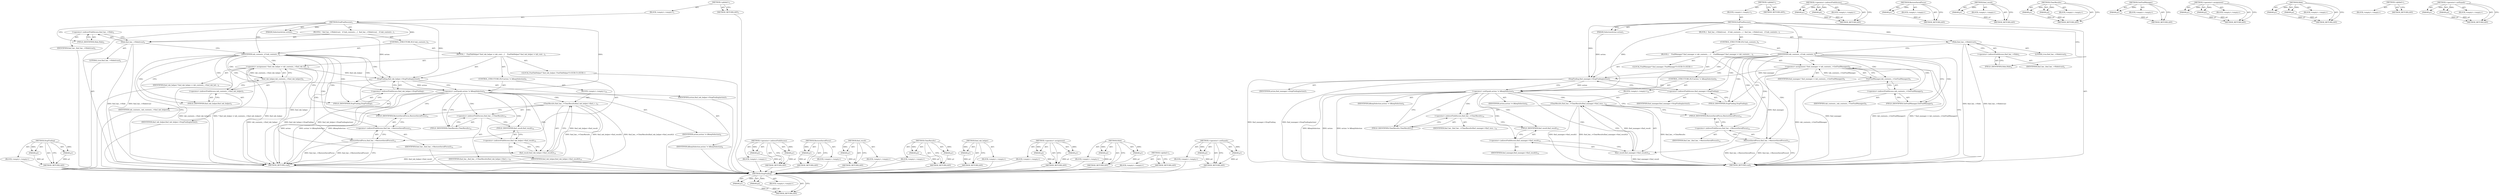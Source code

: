 digraph "&lt;operator&gt;.notEquals" {
vulnerable_88 [label=<(METHOD,StopFinding)>];
vulnerable_89 [label=<(PARAM,p1)>];
vulnerable_90 [label=<(PARAM,p2)>];
vulnerable_91 [label=<(BLOCK,&lt;empty&gt;,&lt;empty&gt;)>];
vulnerable_92 [label=<(METHOD_RETURN,ANY)>];
vulnerable_6 [label=<(METHOD,&lt;global&gt;)<SUB>1</SUB>>];
vulnerable_7 [label=<(BLOCK,&lt;empty&gt;,&lt;empty&gt;)<SUB>1</SUB>>];
vulnerable_8 [label=<(METHOD,EndFindSession)<SUB>1</SUB>>];
vulnerable_9 [label=<(PARAM,SelectionAction action)<SUB>1</SUB>>];
vulnerable_10 [label=<(BLOCK,{
  find_bar_-&gt;Hide(true);

   if (tab_contents...,{
  find_bar_-&gt;Hide(true);

   if (tab_contents...)<SUB>1</SUB>>];
vulnerable_11 [label=<(Hide,find_bar_-&gt;Hide(true))<SUB>2</SUB>>];
vulnerable_12 [label=<(&lt;operator&gt;.indirectFieldAccess,find_bar_-&gt;Hide)<SUB>2</SUB>>];
vulnerable_13 [label=<(IDENTIFIER,find_bar_,find_bar_-&gt;Hide(true))<SUB>2</SUB>>];
vulnerable_14 [label=<(FIELD_IDENTIFIER,Hide,Hide)<SUB>2</SUB>>];
vulnerable_15 [label=<(LITERAL,true,find_bar_-&gt;Hide(true))<SUB>2</SUB>>];
vulnerable_16 [label=<(CONTROL_STRUCTURE,IF,if (tab_contents_))<SUB>4</SUB>>];
vulnerable_17 [label=<(IDENTIFIER,tab_contents_,if (tab_contents_))<SUB>4</SUB>>];
vulnerable_18 [label=<(BLOCK,{
    FindManager* find_manager = tab_contents_...,{
    FindManager* find_manager = tab_contents_...)<SUB>4</SUB>>];
vulnerable_19 [label="<(LOCAL,FindManager* find_manager: FindManager*)<SUB>5</SUB>>"];
vulnerable_20 [label=<(&lt;operator&gt;.assignment,* find_manager = tab_contents_-&gt;GetFindManager())<SUB>5</SUB>>];
vulnerable_21 [label=<(IDENTIFIER,find_manager,* find_manager = tab_contents_-&gt;GetFindManager())<SUB>5</SUB>>];
vulnerable_22 [label=<(GetFindManager,tab_contents_-&gt;GetFindManager())<SUB>5</SUB>>];
vulnerable_23 [label=<(&lt;operator&gt;.indirectFieldAccess,tab_contents_-&gt;GetFindManager)<SUB>5</SUB>>];
vulnerable_24 [label=<(IDENTIFIER,tab_contents_,tab_contents_-&gt;GetFindManager())<SUB>5</SUB>>];
vulnerable_25 [label=<(FIELD_IDENTIFIER,GetFindManager,GetFindManager)<SUB>5</SUB>>];
vulnerable_26 [label=<(StopFinding,find_manager-&gt;StopFinding(action))<SUB>7</SUB>>];
vulnerable_27 [label=<(&lt;operator&gt;.indirectFieldAccess,find_manager-&gt;StopFinding)<SUB>7</SUB>>];
vulnerable_28 [label=<(IDENTIFIER,find_manager,find_manager-&gt;StopFinding(action))<SUB>7</SUB>>];
vulnerable_29 [label=<(FIELD_IDENTIFIER,StopFinding,StopFinding)<SUB>7</SUB>>];
vulnerable_30 [label=<(IDENTIFIER,action,find_manager-&gt;StopFinding(action))<SUB>7</SUB>>];
vulnerable_31 [label=<(CONTROL_STRUCTURE,IF,if (action != kKeepSelection))<SUB>9</SUB>>];
vulnerable_32 [label=<(&lt;operator&gt;.notEquals,action != kKeepSelection)<SUB>9</SUB>>];
vulnerable_33 [label=<(IDENTIFIER,action,action != kKeepSelection)<SUB>9</SUB>>];
vulnerable_34 [label=<(IDENTIFIER,kKeepSelection,action != kKeepSelection)<SUB>9</SUB>>];
vulnerable_35 [label=<(BLOCK,&lt;empty&gt;,&lt;empty&gt;)<SUB>10</SUB>>];
vulnerable_36 [label=<(ClearResults,find_bar_-&gt;ClearResults(find_manager-&gt;find_resu...)<SUB>10</SUB>>];
vulnerable_37 [label=<(&lt;operator&gt;.indirectFieldAccess,find_bar_-&gt;ClearResults)<SUB>10</SUB>>];
vulnerable_38 [label=<(IDENTIFIER,find_bar_,find_bar_-&gt;ClearResults(find_manager-&gt;find_resu...)<SUB>10</SUB>>];
vulnerable_39 [label=<(FIELD_IDENTIFIER,ClearResults,ClearResults)<SUB>10</SUB>>];
vulnerable_40 [label=<(find_result,find_manager-&gt;find_result())<SUB>10</SUB>>];
vulnerable_41 [label=<(&lt;operator&gt;.indirectFieldAccess,find_manager-&gt;find_result)<SUB>10</SUB>>];
vulnerable_42 [label=<(IDENTIFIER,find_manager,find_manager-&gt;find_result())<SUB>10</SUB>>];
vulnerable_43 [label=<(FIELD_IDENTIFIER,find_result,find_result)<SUB>10</SUB>>];
vulnerable_44 [label=<(RestoreSavedFocus,find_bar_-&gt;RestoreSavedFocus())<SUB>12</SUB>>];
vulnerable_45 [label=<(&lt;operator&gt;.indirectFieldAccess,find_bar_-&gt;RestoreSavedFocus)<SUB>12</SUB>>];
vulnerable_46 [label=<(IDENTIFIER,find_bar_,find_bar_-&gt;RestoreSavedFocus())<SUB>12</SUB>>];
vulnerable_47 [label=<(FIELD_IDENTIFIER,RestoreSavedFocus,RestoreSavedFocus)<SUB>12</SUB>>];
vulnerable_48 [label=<(METHOD_RETURN,void)<SUB>1</SUB>>];
vulnerable_50 [label=<(METHOD_RETURN,ANY)<SUB>1</SUB>>];
vulnerable_74 [label=<(METHOD,&lt;operator&gt;.indirectFieldAccess)>];
vulnerable_75 [label=<(PARAM,p1)>];
vulnerable_76 [label=<(PARAM,p2)>];
vulnerable_77 [label=<(BLOCK,&lt;empty&gt;,&lt;empty&gt;)>];
vulnerable_78 [label=<(METHOD_RETURN,ANY)>];
vulnerable_107 [label=<(METHOD,RestoreSavedFocus)>];
vulnerable_108 [label=<(PARAM,p1)>];
vulnerable_109 [label=<(BLOCK,&lt;empty&gt;,&lt;empty&gt;)>];
vulnerable_110 [label=<(METHOD_RETURN,ANY)>];
vulnerable_103 [label=<(METHOD,find_result)>];
vulnerable_104 [label=<(PARAM,p1)>];
vulnerable_105 [label=<(BLOCK,&lt;empty&gt;,&lt;empty&gt;)>];
vulnerable_106 [label=<(METHOD_RETURN,ANY)>];
vulnerable_98 [label=<(METHOD,ClearResults)>];
vulnerable_99 [label=<(PARAM,p1)>];
vulnerable_100 [label=<(PARAM,p2)>];
vulnerable_101 [label=<(BLOCK,&lt;empty&gt;,&lt;empty&gt;)>];
vulnerable_102 [label=<(METHOD_RETURN,ANY)>];
vulnerable_84 [label=<(METHOD,GetFindManager)>];
vulnerable_85 [label=<(PARAM,p1)>];
vulnerable_86 [label=<(BLOCK,&lt;empty&gt;,&lt;empty&gt;)>];
vulnerable_87 [label=<(METHOD_RETURN,ANY)>];
vulnerable_79 [label=<(METHOD,&lt;operator&gt;.assignment)>];
vulnerable_80 [label=<(PARAM,p1)>];
vulnerable_81 [label=<(PARAM,p2)>];
vulnerable_82 [label=<(BLOCK,&lt;empty&gt;,&lt;empty&gt;)>];
vulnerable_83 [label=<(METHOD_RETURN,ANY)>];
vulnerable_69 [label=<(METHOD,Hide)>];
vulnerable_70 [label=<(PARAM,p1)>];
vulnerable_71 [label=<(PARAM,p2)>];
vulnerable_72 [label=<(BLOCK,&lt;empty&gt;,&lt;empty&gt;)>];
vulnerable_73 [label=<(METHOD_RETURN,ANY)>];
vulnerable_63 [label=<(METHOD,&lt;global&gt;)<SUB>1</SUB>>];
vulnerable_64 [label=<(BLOCK,&lt;empty&gt;,&lt;empty&gt;)>];
vulnerable_65 [label=<(METHOD_RETURN,ANY)>];
vulnerable_93 [label=<(METHOD,&lt;operator&gt;.notEquals)>];
vulnerable_94 [label=<(PARAM,p1)>];
vulnerable_95 [label=<(PARAM,p2)>];
vulnerable_96 [label=<(BLOCK,&lt;empty&gt;,&lt;empty&gt;)>];
vulnerable_97 [label=<(METHOD_RETURN,ANY)>];
fixed_88 [label=<(METHOD,StopFinding)>];
fixed_89 [label=<(PARAM,p1)>];
fixed_90 [label=<(PARAM,p2)>];
fixed_91 [label=<(BLOCK,&lt;empty&gt;,&lt;empty&gt;)>];
fixed_92 [label=<(METHOD_RETURN,ANY)>];
fixed_6 [label=<(METHOD,&lt;global&gt;)<SUB>1</SUB>>];
fixed_7 [label=<(BLOCK,&lt;empty&gt;,&lt;empty&gt;)<SUB>1</SUB>>];
fixed_8 [label=<(METHOD,EndFindSession)<SUB>1</SUB>>];
fixed_9 [label=<(PARAM,SelectionAction action)<SUB>1</SUB>>];
fixed_10 [label=<(BLOCK,{
  find_bar_-&gt;Hide(true);

   if (tab_contents...,{
  find_bar_-&gt;Hide(true);

   if (tab_contents...)<SUB>1</SUB>>];
fixed_11 [label=<(Hide,find_bar_-&gt;Hide(true))<SUB>2</SUB>>];
fixed_12 [label=<(&lt;operator&gt;.indirectFieldAccess,find_bar_-&gt;Hide)<SUB>2</SUB>>];
fixed_13 [label=<(IDENTIFIER,find_bar_,find_bar_-&gt;Hide(true))<SUB>2</SUB>>];
fixed_14 [label=<(FIELD_IDENTIFIER,Hide,Hide)<SUB>2</SUB>>];
fixed_15 [label=<(LITERAL,true,find_bar_-&gt;Hide(true))<SUB>2</SUB>>];
fixed_16 [label=<(CONTROL_STRUCTURE,IF,if (tab_contents_))<SUB>4</SUB>>];
fixed_17 [label=<(IDENTIFIER,tab_contents_,if (tab_contents_))<SUB>4</SUB>>];
fixed_18 [label=<(BLOCK,{
    FindTabHelper* find_tab_helper = tab_cont...,{
    FindTabHelper* find_tab_helper = tab_cont...)<SUB>4</SUB>>];
fixed_19 [label="<(LOCAL,FindTabHelper* find_tab_helper: FindTabHelper*)<SUB>5</SUB>>"];
fixed_20 [label=<(&lt;operator&gt;.assignment,* find_tab_helper = tab_contents_-&gt;find_tab_hel...)<SUB>5</SUB>>];
fixed_21 [label=<(IDENTIFIER,find_tab_helper,* find_tab_helper = tab_contents_-&gt;find_tab_hel...)<SUB>5</SUB>>];
fixed_22 [label=<(find_tab_helper,tab_contents_-&gt;find_tab_helper())<SUB>5</SUB>>];
fixed_23 [label=<(&lt;operator&gt;.indirectFieldAccess,tab_contents_-&gt;find_tab_helper)<SUB>5</SUB>>];
fixed_24 [label=<(IDENTIFIER,tab_contents_,tab_contents_-&gt;find_tab_helper())<SUB>5</SUB>>];
fixed_25 [label=<(FIELD_IDENTIFIER,find_tab_helper,find_tab_helper)<SUB>5</SUB>>];
fixed_26 [label=<(StopFinding,find_tab_helper-&gt;StopFinding(action))<SUB>7</SUB>>];
fixed_27 [label=<(&lt;operator&gt;.indirectFieldAccess,find_tab_helper-&gt;StopFinding)<SUB>7</SUB>>];
fixed_28 [label=<(IDENTIFIER,find_tab_helper,find_tab_helper-&gt;StopFinding(action))<SUB>7</SUB>>];
fixed_29 [label=<(FIELD_IDENTIFIER,StopFinding,StopFinding)<SUB>7</SUB>>];
fixed_30 [label=<(IDENTIFIER,action,find_tab_helper-&gt;StopFinding(action))<SUB>7</SUB>>];
fixed_31 [label=<(CONTROL_STRUCTURE,IF,if (action != kKeepSelection))<SUB>9</SUB>>];
fixed_32 [label=<(&lt;operator&gt;.notEquals,action != kKeepSelection)<SUB>9</SUB>>];
fixed_33 [label=<(IDENTIFIER,action,action != kKeepSelection)<SUB>9</SUB>>];
fixed_34 [label=<(IDENTIFIER,kKeepSelection,action != kKeepSelection)<SUB>9</SUB>>];
fixed_35 [label=<(BLOCK,&lt;empty&gt;,&lt;empty&gt;)<SUB>10</SUB>>];
fixed_36 [label=<(ClearResults,find_bar_-&gt;ClearResults(find_tab_helper-&gt;find_r...)<SUB>10</SUB>>];
fixed_37 [label=<(&lt;operator&gt;.indirectFieldAccess,find_bar_-&gt;ClearResults)<SUB>10</SUB>>];
fixed_38 [label=<(IDENTIFIER,find_bar_,find_bar_-&gt;ClearResults(find_tab_helper-&gt;find_r...)<SUB>10</SUB>>];
fixed_39 [label=<(FIELD_IDENTIFIER,ClearResults,ClearResults)<SUB>10</SUB>>];
fixed_40 [label=<(find_result,find_tab_helper-&gt;find_result())<SUB>10</SUB>>];
fixed_41 [label=<(&lt;operator&gt;.indirectFieldAccess,find_tab_helper-&gt;find_result)<SUB>10</SUB>>];
fixed_42 [label=<(IDENTIFIER,find_tab_helper,find_tab_helper-&gt;find_result())<SUB>10</SUB>>];
fixed_43 [label=<(FIELD_IDENTIFIER,find_result,find_result)<SUB>10</SUB>>];
fixed_44 [label=<(RestoreSavedFocus,find_bar_-&gt;RestoreSavedFocus())<SUB>12</SUB>>];
fixed_45 [label=<(&lt;operator&gt;.indirectFieldAccess,find_bar_-&gt;RestoreSavedFocus)<SUB>12</SUB>>];
fixed_46 [label=<(IDENTIFIER,find_bar_,find_bar_-&gt;RestoreSavedFocus())<SUB>12</SUB>>];
fixed_47 [label=<(FIELD_IDENTIFIER,RestoreSavedFocus,RestoreSavedFocus)<SUB>12</SUB>>];
fixed_48 [label=<(METHOD_RETURN,void)<SUB>1</SUB>>];
fixed_50 [label=<(METHOD_RETURN,ANY)<SUB>1</SUB>>];
fixed_74 [label=<(METHOD,&lt;operator&gt;.indirectFieldAccess)>];
fixed_75 [label=<(PARAM,p1)>];
fixed_76 [label=<(PARAM,p2)>];
fixed_77 [label=<(BLOCK,&lt;empty&gt;,&lt;empty&gt;)>];
fixed_78 [label=<(METHOD_RETURN,ANY)>];
fixed_107 [label=<(METHOD,RestoreSavedFocus)>];
fixed_108 [label=<(PARAM,p1)>];
fixed_109 [label=<(BLOCK,&lt;empty&gt;,&lt;empty&gt;)>];
fixed_110 [label=<(METHOD_RETURN,ANY)>];
fixed_103 [label=<(METHOD,find_result)>];
fixed_104 [label=<(PARAM,p1)>];
fixed_105 [label=<(BLOCK,&lt;empty&gt;,&lt;empty&gt;)>];
fixed_106 [label=<(METHOD_RETURN,ANY)>];
fixed_98 [label=<(METHOD,ClearResults)>];
fixed_99 [label=<(PARAM,p1)>];
fixed_100 [label=<(PARAM,p2)>];
fixed_101 [label=<(BLOCK,&lt;empty&gt;,&lt;empty&gt;)>];
fixed_102 [label=<(METHOD_RETURN,ANY)>];
fixed_84 [label=<(METHOD,find_tab_helper)>];
fixed_85 [label=<(PARAM,p1)>];
fixed_86 [label=<(BLOCK,&lt;empty&gt;,&lt;empty&gt;)>];
fixed_87 [label=<(METHOD_RETURN,ANY)>];
fixed_79 [label=<(METHOD,&lt;operator&gt;.assignment)>];
fixed_80 [label=<(PARAM,p1)>];
fixed_81 [label=<(PARAM,p2)>];
fixed_82 [label=<(BLOCK,&lt;empty&gt;,&lt;empty&gt;)>];
fixed_83 [label=<(METHOD_RETURN,ANY)>];
fixed_69 [label=<(METHOD,Hide)>];
fixed_70 [label=<(PARAM,p1)>];
fixed_71 [label=<(PARAM,p2)>];
fixed_72 [label=<(BLOCK,&lt;empty&gt;,&lt;empty&gt;)>];
fixed_73 [label=<(METHOD_RETURN,ANY)>];
fixed_63 [label=<(METHOD,&lt;global&gt;)<SUB>1</SUB>>];
fixed_64 [label=<(BLOCK,&lt;empty&gt;,&lt;empty&gt;)>];
fixed_65 [label=<(METHOD_RETURN,ANY)>];
fixed_93 [label=<(METHOD,&lt;operator&gt;.notEquals)>];
fixed_94 [label=<(PARAM,p1)>];
fixed_95 [label=<(PARAM,p2)>];
fixed_96 [label=<(BLOCK,&lt;empty&gt;,&lt;empty&gt;)>];
fixed_97 [label=<(METHOD_RETURN,ANY)>];
vulnerable_88 -> vulnerable_89  [key=0, label="AST: "];
vulnerable_88 -> vulnerable_89  [key=1, label="DDG: "];
vulnerable_88 -> vulnerable_91  [key=0, label="AST: "];
vulnerable_88 -> vulnerable_90  [key=0, label="AST: "];
vulnerable_88 -> vulnerable_90  [key=1, label="DDG: "];
vulnerable_88 -> vulnerable_92  [key=0, label="AST: "];
vulnerable_88 -> vulnerable_92  [key=1, label="CFG: "];
vulnerable_89 -> vulnerable_92  [key=0, label="DDG: p1"];
vulnerable_90 -> vulnerable_92  [key=0, label="DDG: p2"];
vulnerable_6 -> vulnerable_7  [key=0, label="AST: "];
vulnerable_6 -> vulnerable_50  [key=0, label="AST: "];
vulnerable_6 -> vulnerable_50  [key=1, label="CFG: "];
vulnerable_7 -> vulnerable_8  [key=0, label="AST: "];
vulnerable_8 -> vulnerable_9  [key=0, label="AST: "];
vulnerable_8 -> vulnerable_9  [key=1, label="DDG: "];
vulnerable_8 -> vulnerable_10  [key=0, label="AST: "];
vulnerable_8 -> vulnerable_48  [key=0, label="AST: "];
vulnerable_8 -> vulnerable_14  [key=0, label="CFG: "];
vulnerable_8 -> vulnerable_11  [key=0, label="DDG: "];
vulnerable_8 -> vulnerable_17  [key=0, label="DDG: "];
vulnerable_8 -> vulnerable_26  [key=0, label="DDG: "];
vulnerable_8 -> vulnerable_32  [key=0, label="DDG: "];
vulnerable_9 -> vulnerable_26  [key=0, label="DDG: action"];
vulnerable_10 -> vulnerable_11  [key=0, label="AST: "];
vulnerable_10 -> vulnerable_16  [key=0, label="AST: "];
vulnerable_11 -> vulnerable_12  [key=0, label="AST: "];
vulnerable_11 -> vulnerable_15  [key=0, label="AST: "];
vulnerable_11 -> vulnerable_17  [key=0, label="CFG: "];
vulnerable_11 -> vulnerable_48  [key=0, label="DDG: find_bar_-&gt;Hide"];
vulnerable_11 -> vulnerable_48  [key=1, label="DDG: find_bar_-&gt;Hide(true)"];
vulnerable_12 -> vulnerable_13  [key=0, label="AST: "];
vulnerable_12 -> vulnerable_14  [key=0, label="AST: "];
vulnerable_12 -> vulnerable_11  [key=0, label="CFG: "];
vulnerable_14 -> vulnerable_12  [key=0, label="CFG: "];
vulnerable_16 -> vulnerable_17  [key=0, label="AST: "];
vulnerable_16 -> vulnerable_18  [key=0, label="AST: "];
vulnerable_17 -> vulnerable_48  [key=0, label="CFG: "];
vulnerable_17 -> vulnerable_25  [key=0, label="CFG: "];
vulnerable_17 -> vulnerable_25  [key=1, label="CDG: "];
vulnerable_17 -> vulnerable_47  [key=0, label="CDG: "];
vulnerable_17 -> vulnerable_32  [key=0, label="CDG: "];
vulnerable_17 -> vulnerable_26  [key=0, label="CDG: "];
vulnerable_17 -> vulnerable_23  [key=0, label="CDG: "];
vulnerable_17 -> vulnerable_20  [key=0, label="CDG: "];
vulnerable_17 -> vulnerable_22  [key=0, label="CDG: "];
vulnerable_17 -> vulnerable_45  [key=0, label="CDG: "];
vulnerable_17 -> vulnerable_27  [key=0, label="CDG: "];
vulnerable_17 -> vulnerable_29  [key=0, label="CDG: "];
vulnerable_17 -> vulnerable_44  [key=0, label="CDG: "];
vulnerable_18 -> vulnerable_19  [key=0, label="AST: "];
vulnerable_18 -> vulnerable_20  [key=0, label="AST: "];
vulnerable_18 -> vulnerable_26  [key=0, label="AST: "];
vulnerable_18 -> vulnerable_31  [key=0, label="AST: "];
vulnerable_18 -> vulnerable_44  [key=0, label="AST: "];
vulnerable_20 -> vulnerable_21  [key=0, label="AST: "];
vulnerable_20 -> vulnerable_22  [key=0, label="AST: "];
vulnerable_20 -> vulnerable_29  [key=0, label="CFG: "];
vulnerable_20 -> vulnerable_48  [key=0, label="DDG: find_manager"];
vulnerable_20 -> vulnerable_48  [key=1, label="DDG: tab_contents_-&gt;GetFindManager()"];
vulnerable_20 -> vulnerable_48  [key=2, label="DDG: * find_manager = tab_contents_-&gt;GetFindManager()"];
vulnerable_20 -> vulnerable_26  [key=0, label="DDG: find_manager"];
vulnerable_20 -> vulnerable_40  [key=0, label="DDG: find_manager"];
vulnerable_22 -> vulnerable_23  [key=0, label="AST: "];
vulnerable_22 -> vulnerable_20  [key=0, label="CFG: "];
vulnerable_22 -> vulnerable_20  [key=1, label="DDG: tab_contents_-&gt;GetFindManager"];
vulnerable_22 -> vulnerable_48  [key=0, label="DDG: tab_contents_-&gt;GetFindManager"];
vulnerable_23 -> vulnerable_24  [key=0, label="AST: "];
vulnerable_23 -> vulnerable_25  [key=0, label="AST: "];
vulnerable_23 -> vulnerable_22  [key=0, label="CFG: "];
vulnerable_25 -> vulnerable_23  [key=0, label="CFG: "];
vulnerable_26 -> vulnerable_27  [key=0, label="AST: "];
vulnerable_26 -> vulnerable_30  [key=0, label="AST: "];
vulnerable_26 -> vulnerable_32  [key=0, label="CFG: "];
vulnerable_26 -> vulnerable_32  [key=1, label="DDG: action"];
vulnerable_26 -> vulnerable_48  [key=0, label="DDG: find_manager-&gt;StopFinding"];
vulnerable_26 -> vulnerable_48  [key=1, label="DDG: find_manager-&gt;StopFinding(action)"];
vulnerable_27 -> vulnerable_28  [key=0, label="AST: "];
vulnerable_27 -> vulnerable_29  [key=0, label="AST: "];
vulnerable_27 -> vulnerable_26  [key=0, label="CFG: "];
vulnerable_29 -> vulnerable_27  [key=0, label="CFG: "];
vulnerable_31 -> vulnerable_32  [key=0, label="AST: "];
vulnerable_31 -> vulnerable_35  [key=0, label="AST: "];
vulnerable_32 -> vulnerable_33  [key=0, label="AST: "];
vulnerable_32 -> vulnerable_34  [key=0, label="AST: "];
vulnerable_32 -> vulnerable_39  [key=0, label="CFG: "];
vulnerable_32 -> vulnerable_39  [key=1, label="CDG: "];
vulnerable_32 -> vulnerable_47  [key=0, label="CFG: "];
vulnerable_32 -> vulnerable_48  [key=0, label="DDG: action"];
vulnerable_32 -> vulnerable_48  [key=1, label="DDG: action != kKeepSelection"];
vulnerable_32 -> vulnerable_48  [key=2, label="DDG: kKeepSelection"];
vulnerable_32 -> vulnerable_36  [key=0, label="CDG: "];
vulnerable_32 -> vulnerable_37  [key=0, label="CDG: "];
vulnerable_32 -> vulnerable_41  [key=0, label="CDG: "];
vulnerable_32 -> vulnerable_40  [key=0, label="CDG: "];
vulnerable_32 -> vulnerable_43  [key=0, label="CDG: "];
vulnerable_35 -> vulnerable_36  [key=0, label="AST: "];
vulnerable_36 -> vulnerable_37  [key=0, label="AST: "];
vulnerable_36 -> vulnerable_40  [key=0, label="AST: "];
vulnerable_36 -> vulnerable_47  [key=0, label="CFG: "];
vulnerable_36 -> vulnerable_48  [key=0, label="DDG: find_bar_-&gt;ClearResults"];
vulnerable_36 -> vulnerable_48  [key=1, label="DDG: find_manager-&gt;find_result()"];
vulnerable_36 -> vulnerable_48  [key=2, label="DDG: find_bar_-&gt;ClearResults(find_manager-&gt;find_result())"];
vulnerable_37 -> vulnerable_38  [key=0, label="AST: "];
vulnerable_37 -> vulnerable_39  [key=0, label="AST: "];
vulnerable_37 -> vulnerable_43  [key=0, label="CFG: "];
vulnerable_39 -> vulnerable_37  [key=0, label="CFG: "];
vulnerable_40 -> vulnerable_41  [key=0, label="AST: "];
vulnerable_40 -> vulnerable_36  [key=0, label="CFG: "];
vulnerable_40 -> vulnerable_36  [key=1, label="DDG: find_manager-&gt;find_result"];
vulnerable_40 -> vulnerable_48  [key=0, label="DDG: find_manager-&gt;find_result"];
vulnerable_41 -> vulnerable_42  [key=0, label="AST: "];
vulnerable_41 -> vulnerable_43  [key=0, label="AST: "];
vulnerable_41 -> vulnerable_40  [key=0, label="CFG: "];
vulnerable_43 -> vulnerable_41  [key=0, label="CFG: "];
vulnerable_44 -> vulnerable_45  [key=0, label="AST: "];
vulnerable_44 -> vulnerable_48  [key=0, label="CFG: "];
vulnerable_44 -> vulnerable_48  [key=1, label="DDG: find_bar_-&gt;RestoreSavedFocus"];
vulnerable_44 -> vulnerable_48  [key=2, label="DDG: find_bar_-&gt;RestoreSavedFocus()"];
vulnerable_45 -> vulnerable_46  [key=0, label="AST: "];
vulnerable_45 -> vulnerable_47  [key=0, label="AST: "];
vulnerable_45 -> vulnerable_44  [key=0, label="CFG: "];
vulnerable_47 -> vulnerable_45  [key=0, label="CFG: "];
vulnerable_74 -> vulnerable_75  [key=0, label="AST: "];
vulnerable_74 -> vulnerable_75  [key=1, label="DDG: "];
vulnerable_74 -> vulnerable_77  [key=0, label="AST: "];
vulnerable_74 -> vulnerable_76  [key=0, label="AST: "];
vulnerable_74 -> vulnerable_76  [key=1, label="DDG: "];
vulnerable_74 -> vulnerable_78  [key=0, label="AST: "];
vulnerable_74 -> vulnerable_78  [key=1, label="CFG: "];
vulnerable_75 -> vulnerable_78  [key=0, label="DDG: p1"];
vulnerable_76 -> vulnerable_78  [key=0, label="DDG: p2"];
vulnerable_107 -> vulnerable_108  [key=0, label="AST: "];
vulnerable_107 -> vulnerable_108  [key=1, label="DDG: "];
vulnerable_107 -> vulnerable_109  [key=0, label="AST: "];
vulnerable_107 -> vulnerable_110  [key=0, label="AST: "];
vulnerable_107 -> vulnerable_110  [key=1, label="CFG: "];
vulnerable_108 -> vulnerable_110  [key=0, label="DDG: p1"];
vulnerable_103 -> vulnerable_104  [key=0, label="AST: "];
vulnerable_103 -> vulnerable_104  [key=1, label="DDG: "];
vulnerable_103 -> vulnerable_105  [key=0, label="AST: "];
vulnerable_103 -> vulnerable_106  [key=0, label="AST: "];
vulnerable_103 -> vulnerable_106  [key=1, label="CFG: "];
vulnerable_104 -> vulnerable_106  [key=0, label="DDG: p1"];
vulnerable_98 -> vulnerable_99  [key=0, label="AST: "];
vulnerable_98 -> vulnerable_99  [key=1, label="DDG: "];
vulnerable_98 -> vulnerable_101  [key=0, label="AST: "];
vulnerable_98 -> vulnerable_100  [key=0, label="AST: "];
vulnerable_98 -> vulnerable_100  [key=1, label="DDG: "];
vulnerable_98 -> vulnerable_102  [key=0, label="AST: "];
vulnerable_98 -> vulnerable_102  [key=1, label="CFG: "];
vulnerable_99 -> vulnerable_102  [key=0, label="DDG: p1"];
vulnerable_100 -> vulnerable_102  [key=0, label="DDG: p2"];
vulnerable_84 -> vulnerable_85  [key=0, label="AST: "];
vulnerable_84 -> vulnerable_85  [key=1, label="DDG: "];
vulnerable_84 -> vulnerable_86  [key=0, label="AST: "];
vulnerable_84 -> vulnerable_87  [key=0, label="AST: "];
vulnerable_84 -> vulnerable_87  [key=1, label="CFG: "];
vulnerable_85 -> vulnerable_87  [key=0, label="DDG: p1"];
vulnerable_79 -> vulnerable_80  [key=0, label="AST: "];
vulnerable_79 -> vulnerable_80  [key=1, label="DDG: "];
vulnerable_79 -> vulnerable_82  [key=0, label="AST: "];
vulnerable_79 -> vulnerable_81  [key=0, label="AST: "];
vulnerable_79 -> vulnerable_81  [key=1, label="DDG: "];
vulnerable_79 -> vulnerable_83  [key=0, label="AST: "];
vulnerable_79 -> vulnerable_83  [key=1, label="CFG: "];
vulnerable_80 -> vulnerable_83  [key=0, label="DDG: p1"];
vulnerable_81 -> vulnerable_83  [key=0, label="DDG: p2"];
vulnerable_69 -> vulnerable_70  [key=0, label="AST: "];
vulnerable_69 -> vulnerable_70  [key=1, label="DDG: "];
vulnerable_69 -> vulnerable_72  [key=0, label="AST: "];
vulnerable_69 -> vulnerable_71  [key=0, label="AST: "];
vulnerable_69 -> vulnerable_71  [key=1, label="DDG: "];
vulnerable_69 -> vulnerable_73  [key=0, label="AST: "];
vulnerable_69 -> vulnerable_73  [key=1, label="CFG: "];
vulnerable_70 -> vulnerable_73  [key=0, label="DDG: p1"];
vulnerable_71 -> vulnerable_73  [key=0, label="DDG: p2"];
vulnerable_63 -> vulnerable_64  [key=0, label="AST: "];
vulnerable_63 -> vulnerable_65  [key=0, label="AST: "];
vulnerable_63 -> vulnerable_65  [key=1, label="CFG: "];
vulnerable_93 -> vulnerable_94  [key=0, label="AST: "];
vulnerable_93 -> vulnerable_94  [key=1, label="DDG: "];
vulnerable_93 -> vulnerable_96  [key=0, label="AST: "];
vulnerable_93 -> vulnerable_95  [key=0, label="AST: "];
vulnerable_93 -> vulnerable_95  [key=1, label="DDG: "];
vulnerable_93 -> vulnerable_97  [key=0, label="AST: "];
vulnerable_93 -> vulnerable_97  [key=1, label="CFG: "];
vulnerable_94 -> vulnerable_97  [key=0, label="DDG: p1"];
vulnerable_95 -> vulnerable_97  [key=0, label="DDG: p2"];
fixed_88 -> fixed_89  [key=0, label="AST: "];
fixed_88 -> fixed_89  [key=1, label="DDG: "];
fixed_88 -> fixed_91  [key=0, label="AST: "];
fixed_88 -> fixed_90  [key=0, label="AST: "];
fixed_88 -> fixed_90  [key=1, label="DDG: "];
fixed_88 -> fixed_92  [key=0, label="AST: "];
fixed_88 -> fixed_92  [key=1, label="CFG: "];
fixed_89 -> fixed_92  [key=0, label="DDG: p1"];
fixed_90 -> fixed_92  [key=0, label="DDG: p2"];
fixed_91 -> vulnerable_88  [key=0];
fixed_92 -> vulnerable_88  [key=0];
fixed_6 -> fixed_7  [key=0, label="AST: "];
fixed_6 -> fixed_50  [key=0, label="AST: "];
fixed_6 -> fixed_50  [key=1, label="CFG: "];
fixed_7 -> fixed_8  [key=0, label="AST: "];
fixed_8 -> fixed_9  [key=0, label="AST: "];
fixed_8 -> fixed_9  [key=1, label="DDG: "];
fixed_8 -> fixed_10  [key=0, label="AST: "];
fixed_8 -> fixed_48  [key=0, label="AST: "];
fixed_8 -> fixed_14  [key=0, label="CFG: "];
fixed_8 -> fixed_11  [key=0, label="DDG: "];
fixed_8 -> fixed_17  [key=0, label="DDG: "];
fixed_8 -> fixed_26  [key=0, label="DDG: "];
fixed_8 -> fixed_32  [key=0, label="DDG: "];
fixed_9 -> fixed_26  [key=0, label="DDG: action"];
fixed_10 -> fixed_11  [key=0, label="AST: "];
fixed_10 -> fixed_16  [key=0, label="AST: "];
fixed_11 -> fixed_12  [key=0, label="AST: "];
fixed_11 -> fixed_15  [key=0, label="AST: "];
fixed_11 -> fixed_17  [key=0, label="CFG: "];
fixed_11 -> fixed_48  [key=0, label="DDG: find_bar_-&gt;Hide"];
fixed_11 -> fixed_48  [key=1, label="DDG: find_bar_-&gt;Hide(true)"];
fixed_12 -> fixed_13  [key=0, label="AST: "];
fixed_12 -> fixed_14  [key=0, label="AST: "];
fixed_12 -> fixed_11  [key=0, label="CFG: "];
fixed_13 -> vulnerable_88  [key=0];
fixed_14 -> fixed_12  [key=0, label="CFG: "];
fixed_15 -> vulnerable_88  [key=0];
fixed_16 -> fixed_17  [key=0, label="AST: "];
fixed_16 -> fixed_18  [key=0, label="AST: "];
fixed_17 -> fixed_48  [key=0, label="CFG: "];
fixed_17 -> fixed_25  [key=0, label="CFG: "];
fixed_17 -> fixed_25  [key=1, label="CDG: "];
fixed_17 -> fixed_47  [key=0, label="CDG: "];
fixed_17 -> fixed_32  [key=0, label="CDG: "];
fixed_17 -> fixed_26  [key=0, label="CDG: "];
fixed_17 -> fixed_23  [key=0, label="CDG: "];
fixed_17 -> fixed_20  [key=0, label="CDG: "];
fixed_17 -> fixed_22  [key=0, label="CDG: "];
fixed_17 -> fixed_45  [key=0, label="CDG: "];
fixed_17 -> fixed_27  [key=0, label="CDG: "];
fixed_17 -> fixed_29  [key=0, label="CDG: "];
fixed_17 -> fixed_44  [key=0, label="CDG: "];
fixed_18 -> fixed_19  [key=0, label="AST: "];
fixed_18 -> fixed_20  [key=0, label="AST: "];
fixed_18 -> fixed_26  [key=0, label="AST: "];
fixed_18 -> fixed_31  [key=0, label="AST: "];
fixed_18 -> fixed_44  [key=0, label="AST: "];
fixed_19 -> vulnerable_88  [key=0];
fixed_20 -> fixed_21  [key=0, label="AST: "];
fixed_20 -> fixed_22  [key=0, label="AST: "];
fixed_20 -> fixed_29  [key=0, label="CFG: "];
fixed_20 -> fixed_48  [key=0, label="DDG: find_tab_helper"];
fixed_20 -> fixed_48  [key=1, label="DDG: tab_contents_-&gt;find_tab_helper()"];
fixed_20 -> fixed_48  [key=2, label="DDG: * find_tab_helper = tab_contents_-&gt;find_tab_helper()"];
fixed_20 -> fixed_26  [key=0, label="DDG: find_tab_helper"];
fixed_20 -> fixed_40  [key=0, label="DDG: find_tab_helper"];
fixed_21 -> vulnerable_88  [key=0];
fixed_22 -> fixed_23  [key=0, label="AST: "];
fixed_22 -> fixed_20  [key=0, label="CFG: "];
fixed_22 -> fixed_20  [key=1, label="DDG: tab_contents_-&gt;find_tab_helper"];
fixed_22 -> fixed_48  [key=0, label="DDG: tab_contents_-&gt;find_tab_helper"];
fixed_23 -> fixed_24  [key=0, label="AST: "];
fixed_23 -> fixed_25  [key=0, label="AST: "];
fixed_23 -> fixed_22  [key=0, label="CFG: "];
fixed_24 -> vulnerable_88  [key=0];
fixed_25 -> fixed_23  [key=0, label="CFG: "];
fixed_26 -> fixed_27  [key=0, label="AST: "];
fixed_26 -> fixed_30  [key=0, label="AST: "];
fixed_26 -> fixed_32  [key=0, label="CFG: "];
fixed_26 -> fixed_32  [key=1, label="DDG: action"];
fixed_26 -> fixed_48  [key=0, label="DDG: find_tab_helper-&gt;StopFinding"];
fixed_26 -> fixed_48  [key=1, label="DDG: find_tab_helper-&gt;StopFinding(action)"];
fixed_27 -> fixed_28  [key=0, label="AST: "];
fixed_27 -> fixed_29  [key=0, label="AST: "];
fixed_27 -> fixed_26  [key=0, label="CFG: "];
fixed_28 -> vulnerable_88  [key=0];
fixed_29 -> fixed_27  [key=0, label="CFG: "];
fixed_30 -> vulnerable_88  [key=0];
fixed_31 -> fixed_32  [key=0, label="AST: "];
fixed_31 -> fixed_35  [key=0, label="AST: "];
fixed_32 -> fixed_33  [key=0, label="AST: "];
fixed_32 -> fixed_34  [key=0, label="AST: "];
fixed_32 -> fixed_39  [key=0, label="CFG: "];
fixed_32 -> fixed_39  [key=1, label="CDG: "];
fixed_32 -> fixed_47  [key=0, label="CFG: "];
fixed_32 -> fixed_48  [key=0, label="DDG: action"];
fixed_32 -> fixed_48  [key=1, label="DDG: action != kKeepSelection"];
fixed_32 -> fixed_48  [key=2, label="DDG: kKeepSelection"];
fixed_32 -> fixed_36  [key=0, label="CDG: "];
fixed_32 -> fixed_37  [key=0, label="CDG: "];
fixed_32 -> fixed_41  [key=0, label="CDG: "];
fixed_32 -> fixed_40  [key=0, label="CDG: "];
fixed_32 -> fixed_43  [key=0, label="CDG: "];
fixed_33 -> vulnerable_88  [key=0];
fixed_34 -> vulnerable_88  [key=0];
fixed_35 -> fixed_36  [key=0, label="AST: "];
fixed_36 -> fixed_37  [key=0, label="AST: "];
fixed_36 -> fixed_40  [key=0, label="AST: "];
fixed_36 -> fixed_47  [key=0, label="CFG: "];
fixed_36 -> fixed_48  [key=0, label="DDG: find_bar_-&gt;ClearResults"];
fixed_36 -> fixed_48  [key=1, label="DDG: find_tab_helper-&gt;find_result()"];
fixed_36 -> fixed_48  [key=2, label="DDG: find_bar_-&gt;ClearResults(find_tab_helper-&gt;find_result())"];
fixed_37 -> fixed_38  [key=0, label="AST: "];
fixed_37 -> fixed_39  [key=0, label="AST: "];
fixed_37 -> fixed_43  [key=0, label="CFG: "];
fixed_38 -> vulnerable_88  [key=0];
fixed_39 -> fixed_37  [key=0, label="CFG: "];
fixed_40 -> fixed_41  [key=0, label="AST: "];
fixed_40 -> fixed_36  [key=0, label="CFG: "];
fixed_40 -> fixed_36  [key=1, label="DDG: find_tab_helper-&gt;find_result"];
fixed_40 -> fixed_48  [key=0, label="DDG: find_tab_helper-&gt;find_result"];
fixed_41 -> fixed_42  [key=0, label="AST: "];
fixed_41 -> fixed_43  [key=0, label="AST: "];
fixed_41 -> fixed_40  [key=0, label="CFG: "];
fixed_42 -> vulnerable_88  [key=0];
fixed_43 -> fixed_41  [key=0, label="CFG: "];
fixed_44 -> fixed_45  [key=0, label="AST: "];
fixed_44 -> fixed_48  [key=0, label="CFG: "];
fixed_44 -> fixed_48  [key=1, label="DDG: find_bar_-&gt;RestoreSavedFocus"];
fixed_44 -> fixed_48  [key=2, label="DDG: find_bar_-&gt;RestoreSavedFocus()"];
fixed_45 -> fixed_46  [key=0, label="AST: "];
fixed_45 -> fixed_47  [key=0, label="AST: "];
fixed_45 -> fixed_44  [key=0, label="CFG: "];
fixed_46 -> vulnerable_88  [key=0];
fixed_47 -> fixed_45  [key=0, label="CFG: "];
fixed_48 -> vulnerable_88  [key=0];
fixed_50 -> vulnerable_88  [key=0];
fixed_74 -> fixed_75  [key=0, label="AST: "];
fixed_74 -> fixed_75  [key=1, label="DDG: "];
fixed_74 -> fixed_77  [key=0, label="AST: "];
fixed_74 -> fixed_76  [key=0, label="AST: "];
fixed_74 -> fixed_76  [key=1, label="DDG: "];
fixed_74 -> fixed_78  [key=0, label="AST: "];
fixed_74 -> fixed_78  [key=1, label="CFG: "];
fixed_75 -> fixed_78  [key=0, label="DDG: p1"];
fixed_76 -> fixed_78  [key=0, label="DDG: p2"];
fixed_77 -> vulnerable_88  [key=0];
fixed_78 -> vulnerable_88  [key=0];
fixed_107 -> fixed_108  [key=0, label="AST: "];
fixed_107 -> fixed_108  [key=1, label="DDG: "];
fixed_107 -> fixed_109  [key=0, label="AST: "];
fixed_107 -> fixed_110  [key=0, label="AST: "];
fixed_107 -> fixed_110  [key=1, label="CFG: "];
fixed_108 -> fixed_110  [key=0, label="DDG: p1"];
fixed_109 -> vulnerable_88  [key=0];
fixed_110 -> vulnerable_88  [key=0];
fixed_103 -> fixed_104  [key=0, label="AST: "];
fixed_103 -> fixed_104  [key=1, label="DDG: "];
fixed_103 -> fixed_105  [key=0, label="AST: "];
fixed_103 -> fixed_106  [key=0, label="AST: "];
fixed_103 -> fixed_106  [key=1, label="CFG: "];
fixed_104 -> fixed_106  [key=0, label="DDG: p1"];
fixed_105 -> vulnerable_88  [key=0];
fixed_106 -> vulnerable_88  [key=0];
fixed_98 -> fixed_99  [key=0, label="AST: "];
fixed_98 -> fixed_99  [key=1, label="DDG: "];
fixed_98 -> fixed_101  [key=0, label="AST: "];
fixed_98 -> fixed_100  [key=0, label="AST: "];
fixed_98 -> fixed_100  [key=1, label="DDG: "];
fixed_98 -> fixed_102  [key=0, label="AST: "];
fixed_98 -> fixed_102  [key=1, label="CFG: "];
fixed_99 -> fixed_102  [key=0, label="DDG: p1"];
fixed_100 -> fixed_102  [key=0, label="DDG: p2"];
fixed_101 -> vulnerable_88  [key=0];
fixed_102 -> vulnerable_88  [key=0];
fixed_84 -> fixed_85  [key=0, label="AST: "];
fixed_84 -> fixed_85  [key=1, label="DDG: "];
fixed_84 -> fixed_86  [key=0, label="AST: "];
fixed_84 -> fixed_87  [key=0, label="AST: "];
fixed_84 -> fixed_87  [key=1, label="CFG: "];
fixed_85 -> fixed_87  [key=0, label="DDG: p1"];
fixed_86 -> vulnerable_88  [key=0];
fixed_87 -> vulnerable_88  [key=0];
fixed_79 -> fixed_80  [key=0, label="AST: "];
fixed_79 -> fixed_80  [key=1, label="DDG: "];
fixed_79 -> fixed_82  [key=0, label="AST: "];
fixed_79 -> fixed_81  [key=0, label="AST: "];
fixed_79 -> fixed_81  [key=1, label="DDG: "];
fixed_79 -> fixed_83  [key=0, label="AST: "];
fixed_79 -> fixed_83  [key=1, label="CFG: "];
fixed_80 -> fixed_83  [key=0, label="DDG: p1"];
fixed_81 -> fixed_83  [key=0, label="DDG: p2"];
fixed_82 -> vulnerable_88  [key=0];
fixed_83 -> vulnerable_88  [key=0];
fixed_69 -> fixed_70  [key=0, label="AST: "];
fixed_69 -> fixed_70  [key=1, label="DDG: "];
fixed_69 -> fixed_72  [key=0, label="AST: "];
fixed_69 -> fixed_71  [key=0, label="AST: "];
fixed_69 -> fixed_71  [key=1, label="DDG: "];
fixed_69 -> fixed_73  [key=0, label="AST: "];
fixed_69 -> fixed_73  [key=1, label="CFG: "];
fixed_70 -> fixed_73  [key=0, label="DDG: p1"];
fixed_71 -> fixed_73  [key=0, label="DDG: p2"];
fixed_72 -> vulnerable_88  [key=0];
fixed_73 -> vulnerable_88  [key=0];
fixed_63 -> fixed_64  [key=0, label="AST: "];
fixed_63 -> fixed_65  [key=0, label="AST: "];
fixed_63 -> fixed_65  [key=1, label="CFG: "];
fixed_64 -> vulnerable_88  [key=0];
fixed_65 -> vulnerable_88  [key=0];
fixed_93 -> fixed_94  [key=0, label="AST: "];
fixed_93 -> fixed_94  [key=1, label="DDG: "];
fixed_93 -> fixed_96  [key=0, label="AST: "];
fixed_93 -> fixed_95  [key=0, label="AST: "];
fixed_93 -> fixed_95  [key=1, label="DDG: "];
fixed_93 -> fixed_97  [key=0, label="AST: "];
fixed_93 -> fixed_97  [key=1, label="CFG: "];
fixed_94 -> fixed_97  [key=0, label="DDG: p1"];
fixed_95 -> fixed_97  [key=0, label="DDG: p2"];
fixed_96 -> vulnerable_88  [key=0];
fixed_97 -> vulnerable_88  [key=0];
}
